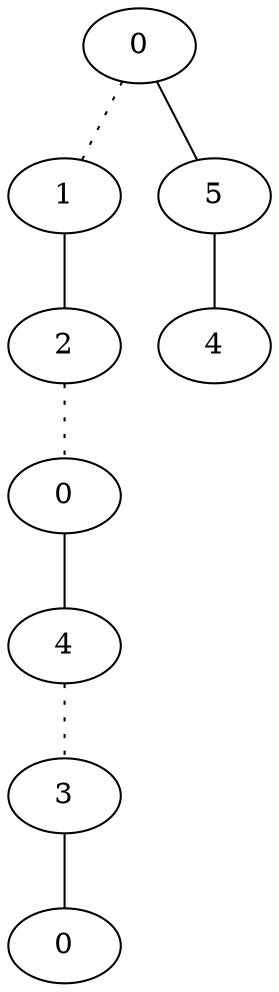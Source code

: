 graph {
a0[label=0];
a1[label=1];
a2[label=2];
a3[label=0];
a4[label=4];
a5[label=3];
a6[label=0];
a7[label=5];
a8[label=4];
a0 -- a1 [style=dotted];
a0 -- a7;
a1 -- a2;
a2 -- a3 [style=dotted];
a3 -- a4;
a4 -- a5 [style=dotted];
a5 -- a6;
a7 -- a8;
}
